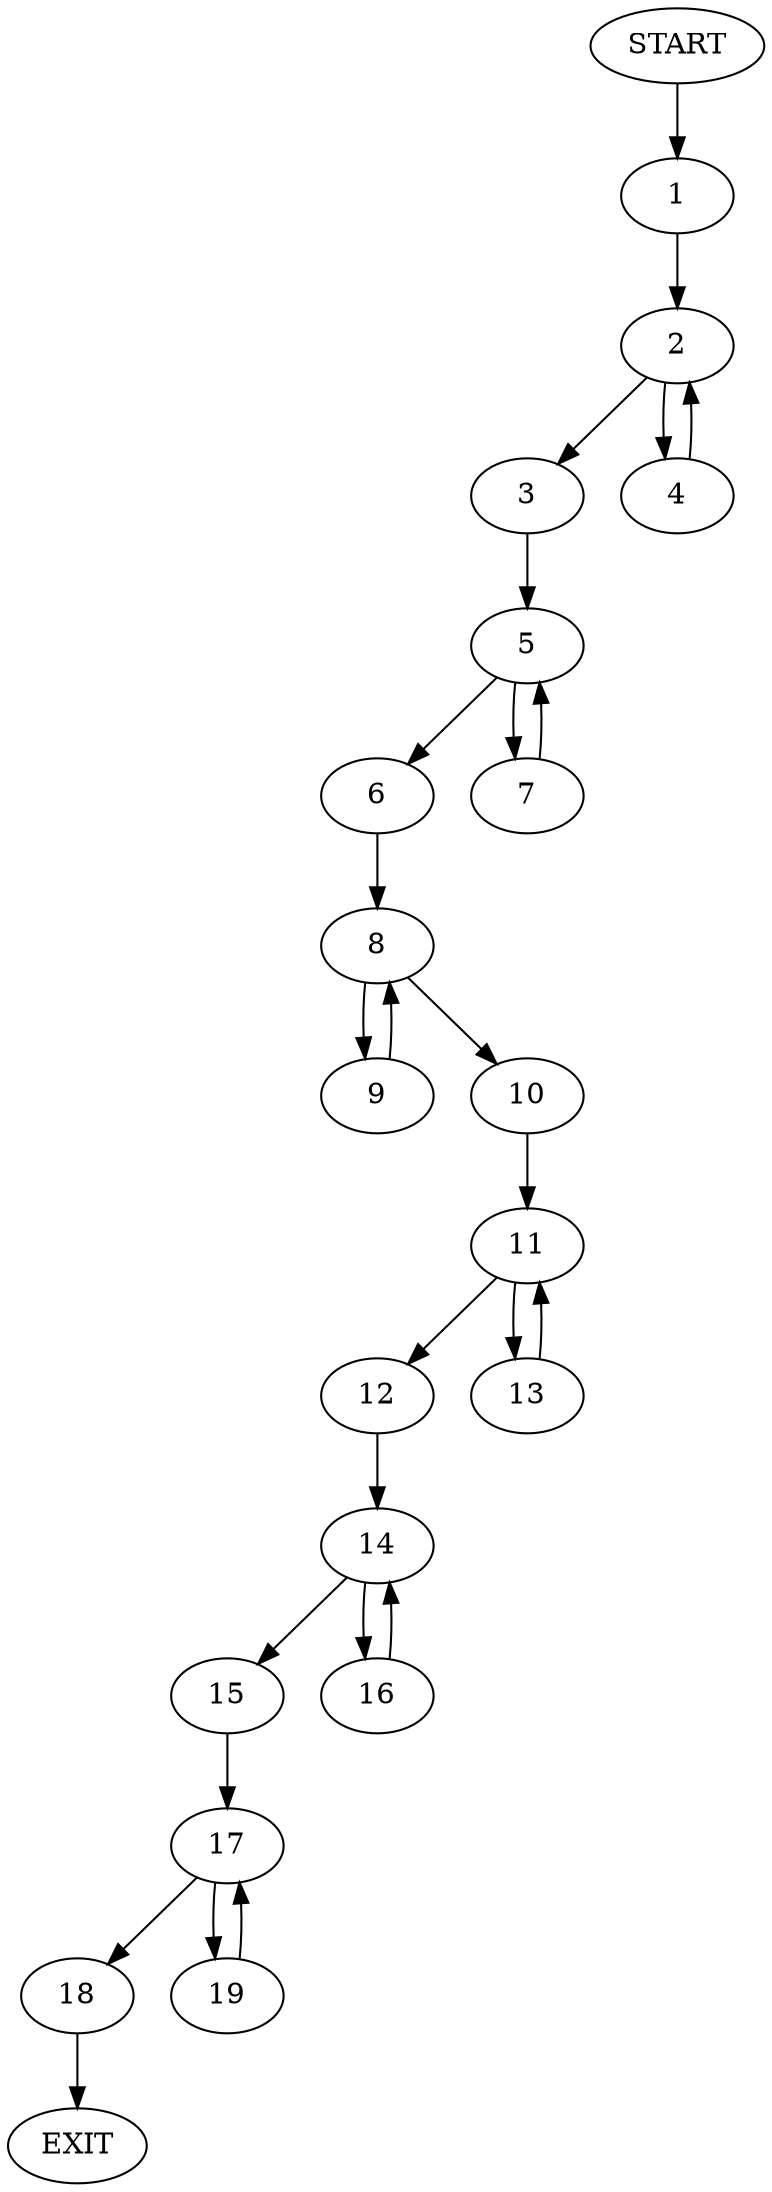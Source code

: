digraph {
0 [label="START"]
20 [label="EXIT"]
0 -> 1
1 -> 2
2 -> 3
2 -> 4
4 -> 2
3 -> 5
5 -> 6
5 -> 7
6 -> 8
7 -> 5
8 -> 9
8 -> 10
9 -> 8
10 -> 11
11 -> 12
11 -> 13
13 -> 11
12 -> 14
14 -> 15
14 -> 16
16 -> 14
15 -> 17
17 -> 18
17 -> 19
18 -> 20
19 -> 17
}
